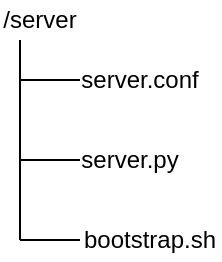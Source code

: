 <mxfile version="12.3.3" type="device" pages="1"><diagram id="yqT9ewJYxyxF7dsP5_Jk" name="Page-1"><mxGraphModel dx="1260" dy="615" grid="1" gridSize="10" guides="1" tooltips="1" connect="1" arrows="1" fold="1" page="1" pageScale="1" pageWidth="827" pageHeight="1169" math="0" shadow="0"><root><mxCell id="0"/><mxCell id="1" parent="0"/><mxCell id="bjwtjGcgLdNNnwnw2uqc-1" value="/server" style="text;html=1;strokeColor=none;fillColor=none;align=center;verticalAlign=middle;whiteSpace=wrap;rounded=0;" vertex="1" parent="1"><mxGeometry x="160" y="100" width="40" height="20" as="geometry"/></mxCell><mxCell id="bjwtjGcgLdNNnwnw2uqc-2" value="server.conf" style="text;html=1;strokeColor=none;fillColor=none;align=center;verticalAlign=middle;whiteSpace=wrap;rounded=0;" vertex="1" parent="1"><mxGeometry x="200" y="130" width="60" height="20" as="geometry"/></mxCell><mxCell id="bjwtjGcgLdNNnwnw2uqc-4" value="server.py" style="text;html=1;strokeColor=none;fillColor=none;align=center;verticalAlign=middle;whiteSpace=wrap;rounded=0;" vertex="1" parent="1"><mxGeometry x="200" y="170" width="50" height="20" as="geometry"/></mxCell><mxCell id="bjwtjGcgLdNNnwnw2uqc-6" value="bootstrap.sh" style="text;html=1;strokeColor=none;fillColor=none;align=center;verticalAlign=middle;whiteSpace=wrap;rounded=0;" vertex="1" parent="1"><mxGeometry x="200" y="210" width="70" height="20" as="geometry"/></mxCell><mxCell id="bjwtjGcgLdNNnwnw2uqc-7" value="" style="endArrow=none;html=1;entryX=0.25;entryY=1;entryDx=0;entryDy=0;" edge="1" parent="1" target="bjwtjGcgLdNNnwnw2uqc-1"><mxGeometry width="50" height="50" relative="1" as="geometry"><mxPoint x="170" y="220" as="sourcePoint"/><mxPoint x="210" y="250" as="targetPoint"/></mxGeometry></mxCell><mxCell id="bjwtjGcgLdNNnwnw2uqc-8" value="" style="endArrow=none;html=1;entryX=0;entryY=0.5;entryDx=0;entryDy=0;" edge="1" parent="1" target="bjwtjGcgLdNNnwnw2uqc-6"><mxGeometry width="50" height="50" relative="1" as="geometry"><mxPoint x="170" y="220" as="sourcePoint"/><mxPoint x="210" y="250" as="targetPoint"/></mxGeometry></mxCell><mxCell id="bjwtjGcgLdNNnwnw2uqc-9" value="" style="endArrow=none;html=1;entryX=0;entryY=0.5;entryDx=0;entryDy=0;" edge="1" parent="1" target="bjwtjGcgLdNNnwnw2uqc-4"><mxGeometry width="50" height="50" relative="1" as="geometry"><mxPoint x="170" y="180" as="sourcePoint"/><mxPoint x="210" y="250" as="targetPoint"/></mxGeometry></mxCell><mxCell id="bjwtjGcgLdNNnwnw2uqc-10" value="" style="endArrow=none;html=1;entryX=0;entryY=0.5;entryDx=0;entryDy=0;" edge="1" parent="1" target="bjwtjGcgLdNNnwnw2uqc-2"><mxGeometry width="50" height="50" relative="1" as="geometry"><mxPoint x="170" y="140" as="sourcePoint"/><mxPoint x="210" y="250" as="targetPoint"/></mxGeometry></mxCell></root></mxGraphModel></diagram></mxfile>